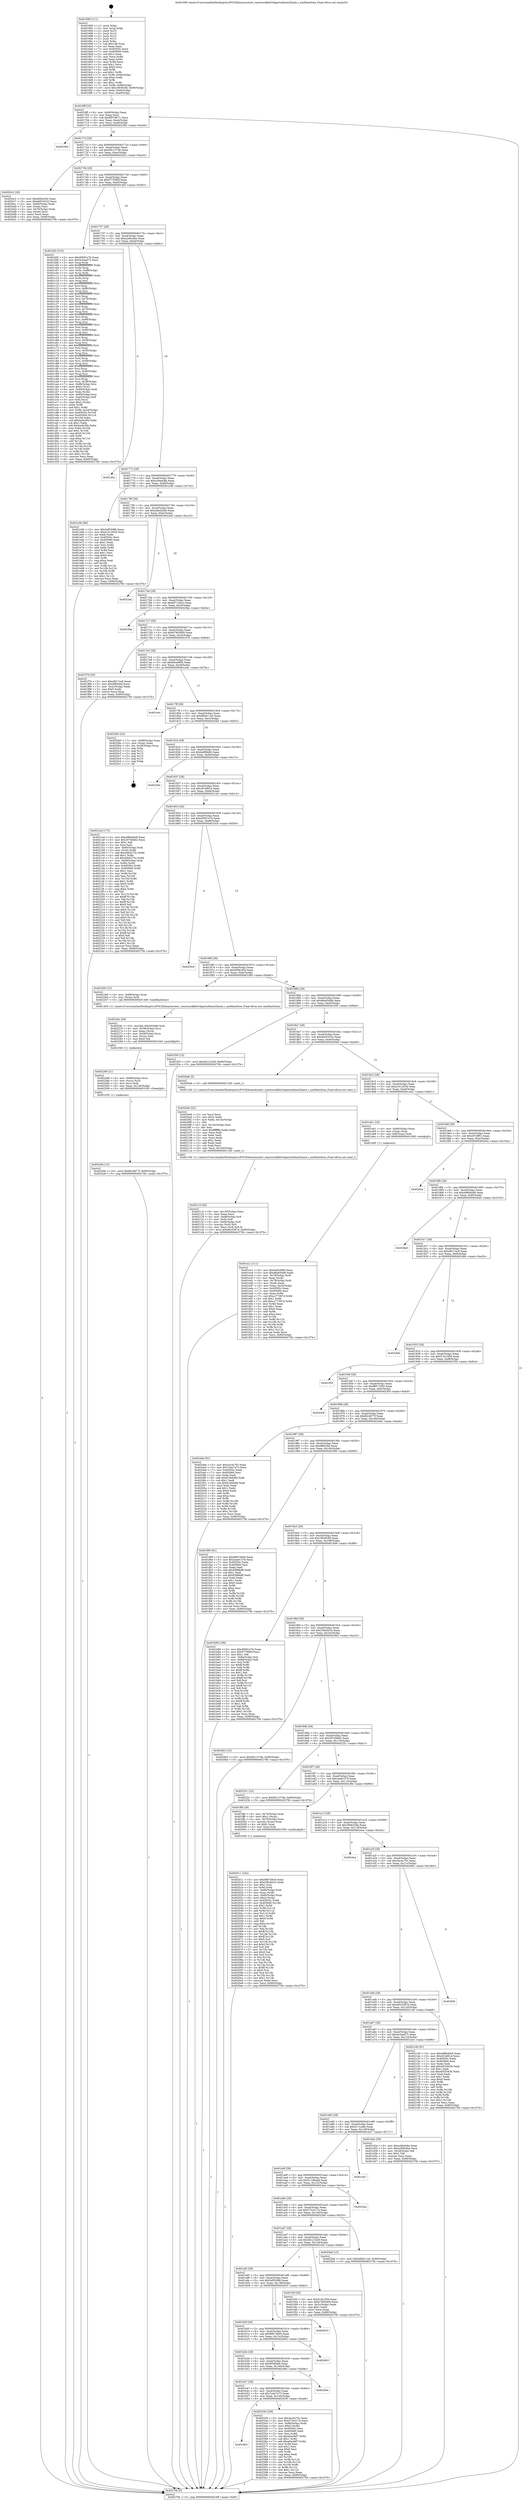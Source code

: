 digraph "0x401690" {
  label = "0x401690 (/mnt/c/Users/mathe/Desktop/tcc/POCII/binaries/extr_reactossdklib3rdpartylibxml2hash.c_xmlHashSize_Final-ollvm.out::main(0))"
  labelloc = "t"
  node[shape=record]

  Entry [label="",width=0.3,height=0.3,shape=circle,fillcolor=black,style=filled]
  "0x4016ff" [label="{
     0x4016ff [32]\l
     | [instrs]\l
     &nbsp;&nbsp;0x4016ff \<+6\>: mov -0x90(%rbp),%eax\l
     &nbsp;&nbsp;0x401705 \<+2\>: mov %eax,%ecx\l
     &nbsp;&nbsp;0x401707 \<+6\>: sub $0x8f578b71,%ecx\l
     &nbsp;&nbsp;0x40170d \<+6\>: mov %eax,-0xa4(%rbp)\l
     &nbsp;&nbsp;0x401713 \<+6\>: mov %ecx,-0xa8(%rbp)\l
     &nbsp;&nbsp;0x401719 \<+6\>: je 0000000000402364 \<main+0xcd4\>\l
  }"]
  "0x402364" [label="{
     0x402364\l
  }", style=dashed]
  "0x40171f" [label="{
     0x40171f [28]\l
     | [instrs]\l
     &nbsp;&nbsp;0x40171f \<+5\>: jmp 0000000000401724 \<main+0x94\>\l
     &nbsp;&nbsp;0x401724 \<+6\>: mov -0xa4(%rbp),%eax\l
     &nbsp;&nbsp;0x40172a \<+5\>: sub $0x95c1374b,%eax\l
     &nbsp;&nbsp;0x40172f \<+6\>: mov %eax,-0xac(%rbp)\l
     &nbsp;&nbsp;0x401735 \<+6\>: je 00000000004020c2 \<main+0xa32\>\l
  }"]
  Exit [label="",width=0.3,height=0.3,shape=circle,fillcolor=black,style=filled,peripheries=2]
  "0x4020c2" [label="{
     0x4020c2 [36]\l
     | [instrs]\l
     &nbsp;&nbsp;0x4020c2 \<+5\>: mov $0xd0f4c45e,%eax\l
     &nbsp;&nbsp;0x4020c7 \<+5\>: mov $0xdd033232,%ecx\l
     &nbsp;&nbsp;0x4020cc \<+4\>: mov -0x60(%rbp),%rdx\l
     &nbsp;&nbsp;0x4020d0 \<+2\>: mov (%rdx),%esi\l
     &nbsp;&nbsp;0x4020d2 \<+4\>: mov -0x70(%rbp),%rdx\l
     &nbsp;&nbsp;0x4020d6 \<+2\>: cmp (%rdx),%esi\l
     &nbsp;&nbsp;0x4020d8 \<+3\>: cmovl %ecx,%eax\l
     &nbsp;&nbsp;0x4020db \<+6\>: mov %eax,-0x90(%rbp)\l
     &nbsp;&nbsp;0x4020e1 \<+5\>: jmp 000000000040270b \<main+0x107b\>\l
  }"]
  "0x40173b" [label="{
     0x40173b [28]\l
     | [instrs]\l
     &nbsp;&nbsp;0x40173b \<+5\>: jmp 0000000000401740 \<main+0xb0\>\l
     &nbsp;&nbsp;0x401740 \<+6\>: mov -0xa4(%rbp),%eax\l
     &nbsp;&nbsp;0x401746 \<+5\>: sub $0x977f585f,%eax\l
     &nbsp;&nbsp;0x40174b \<+6\>: mov %eax,-0xb0(%rbp)\l
     &nbsp;&nbsp;0x401751 \<+6\>: je 0000000000401bf3 \<main+0x563\>\l
  }"]
  "0x401b63" [label="{
     0x401b63\l
  }", style=dashed]
  "0x401bf3" [label="{
     0x401bf3 [315]\l
     | [instrs]\l
     &nbsp;&nbsp;0x401bf3 \<+5\>: mov $0xd0091e7b,%eax\l
     &nbsp;&nbsp;0x401bf8 \<+5\>: mov $0x4c5aed73,%ecx\l
     &nbsp;&nbsp;0x401bfd \<+3\>: mov %rsp,%rdx\l
     &nbsp;&nbsp;0x401c00 \<+4\>: add $0xfffffffffffffff0,%rdx\l
     &nbsp;&nbsp;0x401c04 \<+3\>: mov %rdx,%rsp\l
     &nbsp;&nbsp;0x401c07 \<+7\>: mov %rdx,-0x88(%rbp)\l
     &nbsp;&nbsp;0x401c0e \<+3\>: mov %rsp,%rdx\l
     &nbsp;&nbsp;0x401c11 \<+4\>: add $0xfffffffffffffff0,%rdx\l
     &nbsp;&nbsp;0x401c15 \<+3\>: mov %rdx,%rsp\l
     &nbsp;&nbsp;0x401c18 \<+3\>: mov %rsp,%rsi\l
     &nbsp;&nbsp;0x401c1b \<+4\>: add $0xfffffffffffffff0,%rsi\l
     &nbsp;&nbsp;0x401c1f \<+3\>: mov %rsi,%rsp\l
     &nbsp;&nbsp;0x401c22 \<+4\>: mov %rsi,-0x80(%rbp)\l
     &nbsp;&nbsp;0x401c26 \<+3\>: mov %rsp,%rsi\l
     &nbsp;&nbsp;0x401c29 \<+4\>: add $0xfffffffffffffff0,%rsi\l
     &nbsp;&nbsp;0x401c2d \<+3\>: mov %rsi,%rsp\l
     &nbsp;&nbsp;0x401c30 \<+4\>: mov %rsi,-0x78(%rbp)\l
     &nbsp;&nbsp;0x401c34 \<+3\>: mov %rsp,%rsi\l
     &nbsp;&nbsp;0x401c37 \<+4\>: add $0xfffffffffffffff0,%rsi\l
     &nbsp;&nbsp;0x401c3b \<+3\>: mov %rsi,%rsp\l
     &nbsp;&nbsp;0x401c3e \<+4\>: mov %rsi,-0x70(%rbp)\l
     &nbsp;&nbsp;0x401c42 \<+3\>: mov %rsp,%rsi\l
     &nbsp;&nbsp;0x401c45 \<+4\>: add $0xfffffffffffffff0,%rsi\l
     &nbsp;&nbsp;0x401c49 \<+3\>: mov %rsi,%rsp\l
     &nbsp;&nbsp;0x401c4c \<+4\>: mov %rsi,-0x68(%rbp)\l
     &nbsp;&nbsp;0x401c50 \<+3\>: mov %rsp,%rsi\l
     &nbsp;&nbsp;0x401c53 \<+4\>: add $0xfffffffffffffff0,%rsi\l
     &nbsp;&nbsp;0x401c57 \<+3\>: mov %rsi,%rsp\l
     &nbsp;&nbsp;0x401c5a \<+4\>: mov %rsi,-0x60(%rbp)\l
     &nbsp;&nbsp;0x401c5e \<+3\>: mov %rsp,%rsi\l
     &nbsp;&nbsp;0x401c61 \<+4\>: add $0xfffffffffffffff0,%rsi\l
     &nbsp;&nbsp;0x401c65 \<+3\>: mov %rsi,%rsp\l
     &nbsp;&nbsp;0x401c68 \<+4\>: mov %rsi,-0x58(%rbp)\l
     &nbsp;&nbsp;0x401c6c \<+3\>: mov %rsp,%rsi\l
     &nbsp;&nbsp;0x401c6f \<+4\>: add $0xfffffffffffffff0,%rsi\l
     &nbsp;&nbsp;0x401c73 \<+3\>: mov %rsi,%rsp\l
     &nbsp;&nbsp;0x401c76 \<+4\>: mov %rsi,-0x50(%rbp)\l
     &nbsp;&nbsp;0x401c7a \<+3\>: mov %rsp,%rsi\l
     &nbsp;&nbsp;0x401c7d \<+4\>: add $0xfffffffffffffff0,%rsi\l
     &nbsp;&nbsp;0x401c81 \<+3\>: mov %rsi,%rsp\l
     &nbsp;&nbsp;0x401c84 \<+4\>: mov %rsi,-0x48(%rbp)\l
     &nbsp;&nbsp;0x401c88 \<+3\>: mov %rsp,%rsi\l
     &nbsp;&nbsp;0x401c8b \<+4\>: add $0xfffffffffffffff0,%rsi\l
     &nbsp;&nbsp;0x401c8f \<+3\>: mov %rsi,%rsp\l
     &nbsp;&nbsp;0x401c92 \<+4\>: mov %rsi,-0x40(%rbp)\l
     &nbsp;&nbsp;0x401c96 \<+3\>: mov %rsp,%rsi\l
     &nbsp;&nbsp;0x401c99 \<+4\>: add $0xfffffffffffffff0,%rsi\l
     &nbsp;&nbsp;0x401c9d \<+3\>: mov %rsi,%rsp\l
     &nbsp;&nbsp;0x401ca0 \<+4\>: mov %rsi,-0x38(%rbp)\l
     &nbsp;&nbsp;0x401ca4 \<+7\>: mov -0x88(%rbp),%rsi\l
     &nbsp;&nbsp;0x401cab \<+6\>: movl $0x0,(%rsi)\l
     &nbsp;&nbsp;0x401cb1 \<+6\>: mov -0x94(%rbp),%edi\l
     &nbsp;&nbsp;0x401cb7 \<+2\>: mov %edi,(%rdx)\l
     &nbsp;&nbsp;0x401cb9 \<+4\>: mov -0x80(%rbp),%rsi\l
     &nbsp;&nbsp;0x401cbd \<+7\>: mov -0xa0(%rbp),%r8\l
     &nbsp;&nbsp;0x401cc4 \<+3\>: mov %r8,(%rsi)\l
     &nbsp;&nbsp;0x401cc7 \<+3\>: cmpl $0x2,(%rdx)\l
     &nbsp;&nbsp;0x401cca \<+4\>: setne %r9b\l
     &nbsp;&nbsp;0x401cce \<+4\>: and $0x1,%r9b\l
     &nbsp;&nbsp;0x401cd2 \<+4\>: mov %r9b,-0x2d(%rbp)\l
     &nbsp;&nbsp;0x401cd6 \<+8\>: mov 0x40505c,%r10d\l
     &nbsp;&nbsp;0x401cde \<+8\>: mov 0x405060,%r11d\l
     &nbsp;&nbsp;0x401ce6 \<+3\>: mov %r10d,%ebx\l
     &nbsp;&nbsp;0x401ce9 \<+6\>: sub $0xba3e26b,%ebx\l
     &nbsp;&nbsp;0x401cef \<+3\>: sub $0x1,%ebx\l
     &nbsp;&nbsp;0x401cf2 \<+6\>: add $0xba3e26b,%ebx\l
     &nbsp;&nbsp;0x401cf8 \<+4\>: imul %ebx,%r10d\l
     &nbsp;&nbsp;0x401cfc \<+4\>: and $0x1,%r10d\l
     &nbsp;&nbsp;0x401d00 \<+4\>: cmp $0x0,%r10d\l
     &nbsp;&nbsp;0x401d04 \<+4\>: sete %r9b\l
     &nbsp;&nbsp;0x401d08 \<+4\>: cmp $0xa,%r11d\l
     &nbsp;&nbsp;0x401d0c \<+4\>: setl %r14b\l
     &nbsp;&nbsp;0x401d10 \<+3\>: mov %r9b,%r15b\l
     &nbsp;&nbsp;0x401d13 \<+3\>: and %r14b,%r15b\l
     &nbsp;&nbsp;0x401d16 \<+3\>: xor %r14b,%r9b\l
     &nbsp;&nbsp;0x401d19 \<+3\>: or %r9b,%r15b\l
     &nbsp;&nbsp;0x401d1c \<+4\>: test $0x1,%r15b\l
     &nbsp;&nbsp;0x401d20 \<+3\>: cmovne %ecx,%eax\l
     &nbsp;&nbsp;0x401d23 \<+6\>: mov %eax,-0x90(%rbp)\l
     &nbsp;&nbsp;0x401d29 \<+5\>: jmp 000000000040270b \<main+0x107b\>\l
  }"]
  "0x401757" [label="{
     0x401757 [28]\l
     | [instrs]\l
     &nbsp;&nbsp;0x401757 \<+5\>: jmp 000000000040175c \<main+0xcc\>\l
     &nbsp;&nbsp;0x40175c \<+6\>: mov -0xa4(%rbp),%eax\l
     &nbsp;&nbsp;0x401762 \<+5\>: sub $0xa208c4be,%eax\l
     &nbsp;&nbsp;0x401767 \<+6\>: mov %eax,-0xb4(%rbp)\l
     &nbsp;&nbsp;0x40176d \<+6\>: je 0000000000401d4c \<main+0x6bc\>\l
  }"]
  "0x402539" [label="{
     0x402539 [109]\l
     | [instrs]\l
     &nbsp;&nbsp;0x402539 \<+5\>: mov $0x3ec4c70c,%eax\l
     &nbsp;&nbsp;0x40253e \<+5\>: mov $0x573c0174,%ecx\l
     &nbsp;&nbsp;0x402543 \<+7\>: mov -0x88(%rbp),%rdx\l
     &nbsp;&nbsp;0x40254a \<+6\>: movl $0x0,(%rdx)\l
     &nbsp;&nbsp;0x402550 \<+7\>: mov 0x40505c,%esi\l
     &nbsp;&nbsp;0x402557 \<+7\>: mov 0x405060,%edi\l
     &nbsp;&nbsp;0x40255e \<+3\>: mov %esi,%r8d\l
     &nbsp;&nbsp;0x402561 \<+7\>: sub $0xa0ecfdf7,%r8d\l
     &nbsp;&nbsp;0x402568 \<+4\>: sub $0x1,%r8d\l
     &nbsp;&nbsp;0x40256c \<+7\>: add $0xa0ecfdf7,%r8d\l
     &nbsp;&nbsp;0x402573 \<+4\>: imul %r8d,%esi\l
     &nbsp;&nbsp;0x402577 \<+3\>: and $0x1,%esi\l
     &nbsp;&nbsp;0x40257a \<+3\>: cmp $0x0,%esi\l
     &nbsp;&nbsp;0x40257d \<+4\>: sete %r9b\l
     &nbsp;&nbsp;0x402581 \<+3\>: cmp $0xa,%edi\l
     &nbsp;&nbsp;0x402584 \<+4\>: setl %r10b\l
     &nbsp;&nbsp;0x402588 \<+3\>: mov %r9b,%r11b\l
     &nbsp;&nbsp;0x40258b \<+3\>: and %r10b,%r11b\l
     &nbsp;&nbsp;0x40258e \<+3\>: xor %r10b,%r9b\l
     &nbsp;&nbsp;0x402591 \<+3\>: or %r9b,%r11b\l
     &nbsp;&nbsp;0x402594 \<+4\>: test $0x1,%r11b\l
     &nbsp;&nbsp;0x402598 \<+3\>: cmovne %ecx,%eax\l
     &nbsp;&nbsp;0x40259b \<+6\>: mov %eax,-0x90(%rbp)\l
     &nbsp;&nbsp;0x4025a1 \<+5\>: jmp 000000000040270b \<main+0x107b\>\l
  }"]
  "0x401d4c" [label="{
     0x401d4c\l
  }", style=dashed]
  "0x401773" [label="{
     0x401773 [28]\l
     | [instrs]\l
     &nbsp;&nbsp;0x401773 \<+5\>: jmp 0000000000401778 \<main+0xe8\>\l
     &nbsp;&nbsp;0x401778 \<+6\>: mov -0xa4(%rbp),%eax\l
     &nbsp;&nbsp;0x40177e \<+5\>: sub $0xa36edc8a,%eax\l
     &nbsp;&nbsp;0x401783 \<+6\>: mov %eax,-0xb8(%rbp)\l
     &nbsp;&nbsp;0x401789 \<+6\>: je 0000000000401e5b \<main+0x7cb\>\l
  }"]
  "0x401b47" [label="{
     0x401b47 [28]\l
     | [instrs]\l
     &nbsp;&nbsp;0x401b47 \<+5\>: jmp 0000000000401b4c \<main+0x4bc\>\l
     &nbsp;&nbsp;0x401b4c \<+6\>: mov -0xa4(%rbp),%eax\l
     &nbsp;&nbsp;0x401b52 \<+5\>: sub $0x7a4e7a73,%eax\l
     &nbsp;&nbsp;0x401b57 \<+6\>: mov %eax,-0x144(%rbp)\l
     &nbsp;&nbsp;0x401b5d \<+6\>: je 0000000000402539 \<main+0xea9\>\l
  }"]
  "0x401e5b" [label="{
     0x401e5b [86]\l
     | [instrs]\l
     &nbsp;&nbsp;0x401e5b \<+5\>: mov $0x5ef53086,%eax\l
     &nbsp;&nbsp;0x401e60 \<+5\>: mov $0xe1012634,%ecx\l
     &nbsp;&nbsp;0x401e65 \<+2\>: xor %edx,%edx\l
     &nbsp;&nbsp;0x401e67 \<+7\>: mov 0x40505c,%esi\l
     &nbsp;&nbsp;0x401e6e \<+7\>: mov 0x405060,%edi\l
     &nbsp;&nbsp;0x401e75 \<+3\>: sub $0x1,%edx\l
     &nbsp;&nbsp;0x401e78 \<+3\>: mov %esi,%r8d\l
     &nbsp;&nbsp;0x401e7b \<+3\>: add %edx,%r8d\l
     &nbsp;&nbsp;0x401e7e \<+4\>: imul %r8d,%esi\l
     &nbsp;&nbsp;0x401e82 \<+3\>: and $0x1,%esi\l
     &nbsp;&nbsp;0x401e85 \<+3\>: cmp $0x0,%esi\l
     &nbsp;&nbsp;0x401e88 \<+4\>: sete %r9b\l
     &nbsp;&nbsp;0x401e8c \<+3\>: cmp $0xa,%edi\l
     &nbsp;&nbsp;0x401e8f \<+4\>: setl %r10b\l
     &nbsp;&nbsp;0x401e93 \<+3\>: mov %r9b,%r11b\l
     &nbsp;&nbsp;0x401e96 \<+3\>: and %r10b,%r11b\l
     &nbsp;&nbsp;0x401e99 \<+3\>: xor %r10b,%r9b\l
     &nbsp;&nbsp;0x401e9c \<+3\>: or %r9b,%r11b\l
     &nbsp;&nbsp;0x401e9f \<+4\>: test $0x1,%r11b\l
     &nbsp;&nbsp;0x401ea3 \<+3\>: cmovne %ecx,%eax\l
     &nbsp;&nbsp;0x401ea6 \<+6\>: mov %eax,-0x90(%rbp)\l
     &nbsp;&nbsp;0x401eac \<+5\>: jmp 000000000040270b \<main+0x107b\>\l
  }"]
  "0x40178f" [label="{
     0x40178f [28]\l
     | [instrs]\l
     &nbsp;&nbsp;0x40178f \<+5\>: jmp 0000000000401794 \<main+0x104\>\l
     &nbsp;&nbsp;0x401794 \<+6\>: mov -0xa4(%rbp),%eax\l
     &nbsp;&nbsp;0x40179a \<+5\>: sub $0xa4b42eb0,%eax\l
     &nbsp;&nbsp;0x40179f \<+6\>: mov %eax,-0xbc(%rbp)\l
     &nbsp;&nbsp;0x4017a5 \<+6\>: je 00000000004022ad \<main+0xc1d\>\l
  }"]
  "0x40246e" [label="{
     0x40246e\l
  }", style=dashed]
  "0x4022ad" [label="{
     0x4022ad\l
  }", style=dashed]
  "0x4017ab" [label="{
     0x4017ab [28]\l
     | [instrs]\l
     &nbsp;&nbsp;0x4017ab \<+5\>: jmp 00000000004017b0 \<main+0x120\>\l
     &nbsp;&nbsp;0x4017b0 \<+6\>: mov -0xa4(%rbp),%eax\l
     &nbsp;&nbsp;0x4017b6 \<+5\>: sub $0xb6714b2c,%eax\l
     &nbsp;&nbsp;0x4017bb \<+6\>: mov %eax,-0xc0(%rbp)\l
     &nbsp;&nbsp;0x4017c1 \<+6\>: je 00000000004023ba \<main+0xd2a\>\l
  }"]
  "0x401b2b" [label="{
     0x401b2b [28]\l
     | [instrs]\l
     &nbsp;&nbsp;0x401b2b \<+5\>: jmp 0000000000401b30 \<main+0x4a0\>\l
     &nbsp;&nbsp;0x401b30 \<+6\>: mov -0xa4(%rbp),%eax\l
     &nbsp;&nbsp;0x401b36 \<+5\>: sub $0x6f3d0efa,%eax\l
     &nbsp;&nbsp;0x401b3b \<+6\>: mov %eax,-0x140(%rbp)\l
     &nbsp;&nbsp;0x401b41 \<+6\>: je 000000000040246e \<main+0xdde\>\l
  }"]
  "0x4023ba" [label="{
     0x4023ba\l
  }", style=dashed]
  "0x4017c7" [label="{
     0x4017c7 [28]\l
     | [instrs]\l
     &nbsp;&nbsp;0x4017c7 \<+5\>: jmp 00000000004017cc \<main+0x13c\>\l
     &nbsp;&nbsp;0x4017cc \<+6\>: mov -0xa4(%rbp),%eax\l
     &nbsp;&nbsp;0x4017d2 \<+5\>: sub $0xb7905d00,%eax\l
     &nbsp;&nbsp;0x4017d7 \<+6\>: mov %eax,-0xc4(%rbp)\l
     &nbsp;&nbsp;0x4017dd \<+6\>: je 0000000000401f7b \<main+0x8eb\>\l
  }"]
  "0x402663" [label="{
     0x402663\l
  }", style=dashed]
  "0x401f7b" [label="{
     0x401f7b [30]\l
     | [instrs]\l
     &nbsp;&nbsp;0x401f7b \<+5\>: mov $0xef017ec6,%eax\l
     &nbsp;&nbsp;0x401f80 \<+5\>: mov $0x4f6026d,%ecx\l
     &nbsp;&nbsp;0x401f85 \<+3\>: mov -0x2c(%rbp),%edx\l
     &nbsp;&nbsp;0x401f88 \<+3\>: cmp $0x0,%edx\l
     &nbsp;&nbsp;0x401f8b \<+3\>: cmove %ecx,%eax\l
     &nbsp;&nbsp;0x401f8e \<+6\>: mov %eax,-0x90(%rbp)\l
     &nbsp;&nbsp;0x401f94 \<+5\>: jmp 000000000040270b \<main+0x107b\>\l
  }"]
  "0x4017e3" [label="{
     0x4017e3 [28]\l
     | [instrs]\l
     &nbsp;&nbsp;0x4017e3 \<+5\>: jmp 00000000004017e8 \<main+0x158\>\l
     &nbsp;&nbsp;0x4017e8 \<+6\>: mov -0xa4(%rbp),%eax\l
     &nbsp;&nbsp;0x4017ee \<+5\>: sub $0xb9ca9f04,%eax\l
     &nbsp;&nbsp;0x4017f3 \<+6\>: mov %eax,-0xc8(%rbp)\l
     &nbsp;&nbsp;0x4017f9 \<+6\>: je 0000000000401e4c \<main+0x7bc\>\l
  }"]
  "0x401b0f" [label="{
     0x401b0f [28]\l
     | [instrs]\l
     &nbsp;&nbsp;0x401b0f \<+5\>: jmp 0000000000401b14 \<main+0x484\>\l
     &nbsp;&nbsp;0x401b14 \<+6\>: mov -0xa4(%rbp),%eax\l
     &nbsp;&nbsp;0x401b1a \<+5\>: sub $0x6867d0e0,%eax\l
     &nbsp;&nbsp;0x401b1f \<+6\>: mov %eax,-0x13c(%rbp)\l
     &nbsp;&nbsp;0x401b25 \<+6\>: je 0000000000402663 \<main+0xfd3\>\l
  }"]
  "0x401e4c" [label="{
     0x401e4c\l
  }", style=dashed]
  "0x4017ff" [label="{
     0x4017ff [28]\l
     | [instrs]\l
     &nbsp;&nbsp;0x4017ff \<+5\>: jmp 0000000000401804 \<main+0x174\>\l
     &nbsp;&nbsp;0x401804 \<+6\>: mov -0xa4(%rbp),%eax\l
     &nbsp;&nbsp;0x40180a \<+5\>: sub $0xb9d411a5,%eax\l
     &nbsp;&nbsp;0x40180f \<+6\>: mov %eax,-0xcc(%rbp)\l
     &nbsp;&nbsp;0x401815 \<+6\>: je 00000000004025b5 \<main+0xf25\>\l
  }"]
  "0x402633" [label="{
     0x402633\l
  }", style=dashed]
  "0x4025b5" [label="{
     0x4025b5 [24]\l
     | [instrs]\l
     &nbsp;&nbsp;0x4025b5 \<+7\>: mov -0x88(%rbp),%rax\l
     &nbsp;&nbsp;0x4025bc \<+2\>: mov (%rax),%eax\l
     &nbsp;&nbsp;0x4025be \<+4\>: lea -0x28(%rbp),%rsp\l
     &nbsp;&nbsp;0x4025c2 \<+1\>: pop %rbx\l
     &nbsp;&nbsp;0x4025c3 \<+2\>: pop %r12\l
     &nbsp;&nbsp;0x4025c5 \<+2\>: pop %r13\l
     &nbsp;&nbsp;0x4025c7 \<+2\>: pop %r14\l
     &nbsp;&nbsp;0x4025c9 \<+2\>: pop %r15\l
     &nbsp;&nbsp;0x4025cb \<+1\>: pop %rbp\l
     &nbsp;&nbsp;0x4025cc \<+1\>: ret\l
  }"]
  "0x40181b" [label="{
     0x40181b [28]\l
     | [instrs]\l
     &nbsp;&nbsp;0x40181b \<+5\>: jmp 0000000000401820 \<main+0x190\>\l
     &nbsp;&nbsp;0x401820 \<+6\>: mov -0xa4(%rbp),%eax\l
     &nbsp;&nbsp;0x401826 \<+5\>: sub $0xbef86b9c,%eax\l
     &nbsp;&nbsp;0x40182b \<+6\>: mov %eax,-0xd0(%rbp)\l
     &nbsp;&nbsp;0x401831 \<+6\>: je 000000000040230e \<main+0xc7e\>\l
  }"]
  "0x40229e" [label="{
     0x40229e [15]\l
     | [instrs]\l
     &nbsp;&nbsp;0x40229e \<+10\>: movl $0xfb24877f,-0x90(%rbp)\l
     &nbsp;&nbsp;0x4022a8 \<+5\>: jmp 000000000040270b \<main+0x107b\>\l
  }"]
  "0x40230e" [label="{
     0x40230e\l
  }", style=dashed]
  "0x401837" [label="{
     0x401837 [28]\l
     | [instrs]\l
     &nbsp;&nbsp;0x401837 \<+5\>: jmp 000000000040183c \<main+0x1ac\>\l
     &nbsp;&nbsp;0x40183c \<+6\>: mov -0xa4(%rbp),%eax\l
     &nbsp;&nbsp;0x401842 \<+5\>: sub $0xc81bf81d,%eax\l
     &nbsp;&nbsp;0x401847 \<+6\>: mov %eax,-0xd4(%rbp)\l
     &nbsp;&nbsp;0x40184d \<+6\>: je 00000000004021a4 \<main+0xb14\>\l
  }"]
  "0x402289" [label="{
     0x402289 [21]\l
     | [instrs]\l
     &nbsp;&nbsp;0x402289 \<+4\>: mov -0x68(%rbp),%rcx\l
     &nbsp;&nbsp;0x40228d \<+3\>: mov (%rcx),%rcx\l
     &nbsp;&nbsp;0x402290 \<+3\>: mov %rcx,%rdi\l
     &nbsp;&nbsp;0x402293 \<+6\>: mov %eax,-0x154(%rbp)\l
     &nbsp;&nbsp;0x402299 \<+5\>: call 0000000000401030 \<free@plt\>\l
     | [calls]\l
     &nbsp;&nbsp;0x401030 \{1\} (unknown)\l
  }"]
  "0x4021a4" [label="{
     0x4021a4 [173]\l
     | [instrs]\l
     &nbsp;&nbsp;0x4021a4 \<+5\>: mov $0xe98b40e9,%eax\l
     &nbsp;&nbsp;0x4021a9 \<+5\>: mov $0x29740b62,%ecx\l
     &nbsp;&nbsp;0x4021ae \<+2\>: mov $0x1,%dl\l
     &nbsp;&nbsp;0x4021b0 \<+2\>: xor %esi,%esi\l
     &nbsp;&nbsp;0x4021b2 \<+4\>: mov -0x60(%rbp),%rdi\l
     &nbsp;&nbsp;0x4021b6 \<+3\>: mov (%rdi),%r8d\l
     &nbsp;&nbsp;0x4021b9 \<+7\>: add $0xd4b0275c,%r8d\l
     &nbsp;&nbsp;0x4021c0 \<+4\>: add $0x1,%r8d\l
     &nbsp;&nbsp;0x4021c4 \<+7\>: sub $0xd4b0275c,%r8d\l
     &nbsp;&nbsp;0x4021cb \<+4\>: mov -0x60(%rbp),%rdi\l
     &nbsp;&nbsp;0x4021cf \<+3\>: mov %r8d,(%rdi)\l
     &nbsp;&nbsp;0x4021d2 \<+8\>: mov 0x40505c,%r8d\l
     &nbsp;&nbsp;0x4021da \<+8\>: mov 0x405060,%r9d\l
     &nbsp;&nbsp;0x4021e2 \<+3\>: sub $0x1,%esi\l
     &nbsp;&nbsp;0x4021e5 \<+3\>: mov %r8d,%r10d\l
     &nbsp;&nbsp;0x4021e8 \<+3\>: add %esi,%r10d\l
     &nbsp;&nbsp;0x4021eb \<+4\>: imul %r10d,%r8d\l
     &nbsp;&nbsp;0x4021ef \<+4\>: and $0x1,%r8d\l
     &nbsp;&nbsp;0x4021f3 \<+4\>: cmp $0x0,%r8d\l
     &nbsp;&nbsp;0x4021f7 \<+4\>: sete %r11b\l
     &nbsp;&nbsp;0x4021fb \<+4\>: cmp $0xa,%r9d\l
     &nbsp;&nbsp;0x4021ff \<+3\>: setl %bl\l
     &nbsp;&nbsp;0x402202 \<+3\>: mov %r11b,%r14b\l
     &nbsp;&nbsp;0x402205 \<+4\>: xor $0xff,%r14b\l
     &nbsp;&nbsp;0x402209 \<+3\>: mov %bl,%r15b\l
     &nbsp;&nbsp;0x40220c \<+4\>: xor $0xff,%r15b\l
     &nbsp;&nbsp;0x402210 \<+3\>: xor $0x0,%dl\l
     &nbsp;&nbsp;0x402213 \<+3\>: mov %r14b,%r12b\l
     &nbsp;&nbsp;0x402216 \<+4\>: and $0x0,%r12b\l
     &nbsp;&nbsp;0x40221a \<+3\>: and %dl,%r11b\l
     &nbsp;&nbsp;0x40221d \<+3\>: mov %r15b,%r13b\l
     &nbsp;&nbsp;0x402220 \<+4\>: and $0x0,%r13b\l
     &nbsp;&nbsp;0x402224 \<+2\>: and %dl,%bl\l
     &nbsp;&nbsp;0x402226 \<+3\>: or %r11b,%r12b\l
     &nbsp;&nbsp;0x402229 \<+3\>: or %bl,%r13b\l
     &nbsp;&nbsp;0x40222c \<+3\>: xor %r13b,%r12b\l
     &nbsp;&nbsp;0x40222f \<+3\>: or %r15b,%r14b\l
     &nbsp;&nbsp;0x402232 \<+4\>: xor $0xff,%r14b\l
     &nbsp;&nbsp;0x402236 \<+3\>: or $0x0,%dl\l
     &nbsp;&nbsp;0x402239 \<+3\>: and %dl,%r14b\l
     &nbsp;&nbsp;0x40223c \<+3\>: or %r14b,%r12b\l
     &nbsp;&nbsp;0x40223f \<+4\>: test $0x1,%r12b\l
     &nbsp;&nbsp;0x402243 \<+3\>: cmovne %ecx,%eax\l
     &nbsp;&nbsp;0x402246 \<+6\>: mov %eax,-0x90(%rbp)\l
     &nbsp;&nbsp;0x40224c \<+5\>: jmp 000000000040270b \<main+0x107b\>\l
  }"]
  "0x401853" [label="{
     0x401853 [28]\l
     | [instrs]\l
     &nbsp;&nbsp;0x401853 \<+5\>: jmp 0000000000401858 \<main+0x1c8\>\l
     &nbsp;&nbsp;0x401858 \<+6\>: mov -0xa4(%rbp),%eax\l
     &nbsp;&nbsp;0x40185e \<+5\>: sub $0xd0091e7b,%eax\l
     &nbsp;&nbsp;0x401863 \<+6\>: mov %eax,-0xd8(%rbp)\l
     &nbsp;&nbsp;0x401869 \<+6\>: je 00000000004025cd \<main+0xf3d\>\l
  }"]
  "0x40226c" [label="{
     0x40226c [29]\l
     | [instrs]\l
     &nbsp;&nbsp;0x40226c \<+10\>: movabs $0x4030d6,%rdi\l
     &nbsp;&nbsp;0x402276 \<+4\>: mov -0x58(%rbp),%rcx\l
     &nbsp;&nbsp;0x40227a \<+2\>: mov %eax,(%rcx)\l
     &nbsp;&nbsp;0x40227c \<+4\>: mov -0x58(%rbp),%rcx\l
     &nbsp;&nbsp;0x402280 \<+2\>: mov (%rcx),%esi\l
     &nbsp;&nbsp;0x402282 \<+2\>: mov $0x0,%al\l
     &nbsp;&nbsp;0x402284 \<+5\>: call 0000000000401040 \<printf@plt\>\l
     | [calls]\l
     &nbsp;&nbsp;0x401040 \{1\} (unknown)\l
  }"]
  "0x4025cd" [label="{
     0x4025cd\l
  }", style=dashed]
  "0x40186f" [label="{
     0x40186f [28]\l
     | [instrs]\l
     &nbsp;&nbsp;0x40186f \<+5\>: jmp 0000000000401874 \<main+0x1e4\>\l
     &nbsp;&nbsp;0x401874 \<+6\>: mov -0xa4(%rbp),%eax\l
     &nbsp;&nbsp;0x40187a \<+5\>: sub $0xd0f4c45e,%eax\l
     &nbsp;&nbsp;0x40187f \<+6\>: mov %eax,-0xdc(%rbp)\l
     &nbsp;&nbsp;0x401885 \<+6\>: je 0000000000402260 \<main+0xbd0\>\l
  }"]
  "0x40211f" [label="{
     0x40211f [42]\l
     | [instrs]\l
     &nbsp;&nbsp;0x40211f \<+6\>: mov -0x150(%rbp),%ecx\l
     &nbsp;&nbsp;0x402125 \<+3\>: imul %eax,%ecx\l
     &nbsp;&nbsp;0x402128 \<+4\>: mov -0x68(%rbp),%r8\l
     &nbsp;&nbsp;0x40212c \<+3\>: mov (%r8),%r8\l
     &nbsp;&nbsp;0x40212f \<+4\>: mov -0x60(%rbp),%r9\l
     &nbsp;&nbsp;0x402133 \<+3\>: movslq (%r9),%r9\l
     &nbsp;&nbsp;0x402136 \<+4\>: mov %ecx,(%r8,%r9,4)\l
     &nbsp;&nbsp;0x40213a \<+10\>: movl $0x4623387d,-0x90(%rbp)\l
     &nbsp;&nbsp;0x402144 \<+5\>: jmp 000000000040270b \<main+0x107b\>\l
  }"]
  "0x402260" [label="{
     0x402260 [12]\l
     | [instrs]\l
     &nbsp;&nbsp;0x402260 \<+4\>: mov -0x68(%rbp),%rax\l
     &nbsp;&nbsp;0x402264 \<+3\>: mov (%rax),%rdi\l
     &nbsp;&nbsp;0x402267 \<+5\>: call 0000000000401400 \<xmlHashSize\>\l
     | [calls]\l
     &nbsp;&nbsp;0x401400 \{1\} (/mnt/c/Users/mathe/Desktop/tcc/POCII/binaries/extr_reactossdklib3rdpartylibxml2hash.c_xmlHashSize_Final-ollvm.out::xmlHashSize)\l
  }"]
  "0x40188b" [label="{
     0x40188b [28]\l
     | [instrs]\l
     &nbsp;&nbsp;0x40188b \<+5\>: jmp 0000000000401890 \<main+0x200\>\l
     &nbsp;&nbsp;0x401890 \<+6\>: mov -0xa4(%rbp),%eax\l
     &nbsp;&nbsp;0x401896 \<+5\>: sub $0xd6a05dd8,%eax\l
     &nbsp;&nbsp;0x40189b \<+6\>: mov %eax,-0xe0(%rbp)\l
     &nbsp;&nbsp;0x4018a1 \<+6\>: je 0000000000401f30 \<main+0x8a0\>\l
  }"]
  "0x4020eb" [label="{
     0x4020eb [52]\l
     | [instrs]\l
     &nbsp;&nbsp;0x4020eb \<+2\>: xor %ecx,%ecx\l
     &nbsp;&nbsp;0x4020ed \<+5\>: mov $0x2,%edx\l
     &nbsp;&nbsp;0x4020f2 \<+6\>: mov %edx,-0x14c(%rbp)\l
     &nbsp;&nbsp;0x4020f8 \<+1\>: cltd\l
     &nbsp;&nbsp;0x4020f9 \<+6\>: mov -0x14c(%rbp),%esi\l
     &nbsp;&nbsp;0x4020ff \<+2\>: idiv %esi\l
     &nbsp;&nbsp;0x402101 \<+6\>: imul $0xfffffffe,%edx,%edx\l
     &nbsp;&nbsp;0x402107 \<+2\>: mov %ecx,%edi\l
     &nbsp;&nbsp;0x402109 \<+2\>: sub %edx,%edi\l
     &nbsp;&nbsp;0x40210b \<+2\>: mov %ecx,%edx\l
     &nbsp;&nbsp;0x40210d \<+3\>: sub $0x1,%edx\l
     &nbsp;&nbsp;0x402110 \<+2\>: add %edx,%edi\l
     &nbsp;&nbsp;0x402112 \<+2\>: sub %edi,%ecx\l
     &nbsp;&nbsp;0x402114 \<+6\>: mov %ecx,-0x150(%rbp)\l
     &nbsp;&nbsp;0x40211a \<+5\>: call 0000000000401160 \<next_i\>\l
     | [calls]\l
     &nbsp;&nbsp;0x401160 \{1\} (/mnt/c/Users/mathe/Desktop/tcc/POCII/binaries/extr_reactossdklib3rdpartylibxml2hash.c_xmlHashSize_Final-ollvm.out::next_i)\l
  }"]
  "0x401f30" [label="{
     0x401f30 [15]\l
     | [instrs]\l
     &nbsp;&nbsp;0x401f30 \<+10\>: movl $0x5b121bc9,-0x90(%rbp)\l
     &nbsp;&nbsp;0x401f3a \<+5\>: jmp 000000000040270b \<main+0x107b\>\l
  }"]
  "0x4018a7" [label="{
     0x4018a7 [28]\l
     | [instrs]\l
     &nbsp;&nbsp;0x4018a7 \<+5\>: jmp 00000000004018ac \<main+0x21c\>\l
     &nbsp;&nbsp;0x4018ac \<+6\>: mov -0xa4(%rbp),%eax\l
     &nbsp;&nbsp;0x4018b2 \<+5\>: sub $0xdd033232,%eax\l
     &nbsp;&nbsp;0x4018b7 \<+6\>: mov %eax,-0xe4(%rbp)\l
     &nbsp;&nbsp;0x4018bd \<+6\>: je 00000000004020e6 \<main+0xa56\>\l
  }"]
  "0x402011" [label="{
     0x402011 [162]\l
     | [instrs]\l
     &nbsp;&nbsp;0x402011 \<+5\>: mov $0x6867d0e0,%ecx\l
     &nbsp;&nbsp;0x402016 \<+5\>: mov $0x258c841b,%edx\l
     &nbsp;&nbsp;0x40201b \<+3\>: mov $0x1,%sil\l
     &nbsp;&nbsp;0x40201e \<+3\>: xor %r8d,%r8d\l
     &nbsp;&nbsp;0x402021 \<+4\>: mov -0x68(%rbp),%rdi\l
     &nbsp;&nbsp;0x402025 \<+3\>: mov %rax,(%rdi)\l
     &nbsp;&nbsp;0x402028 \<+4\>: mov -0x60(%rbp),%rax\l
     &nbsp;&nbsp;0x40202c \<+6\>: movl $0x0,(%rax)\l
     &nbsp;&nbsp;0x402032 \<+8\>: mov 0x40505c,%r9d\l
     &nbsp;&nbsp;0x40203a \<+8\>: mov 0x405060,%r10d\l
     &nbsp;&nbsp;0x402042 \<+4\>: sub $0x1,%r8d\l
     &nbsp;&nbsp;0x402046 \<+3\>: mov %r9d,%r11d\l
     &nbsp;&nbsp;0x402049 \<+3\>: add %r8d,%r11d\l
     &nbsp;&nbsp;0x40204c \<+4\>: imul %r11d,%r9d\l
     &nbsp;&nbsp;0x402050 \<+4\>: and $0x1,%r9d\l
     &nbsp;&nbsp;0x402054 \<+4\>: cmp $0x0,%r9d\l
     &nbsp;&nbsp;0x402058 \<+3\>: sete %bl\l
     &nbsp;&nbsp;0x40205b \<+4\>: cmp $0xa,%r10d\l
     &nbsp;&nbsp;0x40205f \<+4\>: setl %r14b\l
     &nbsp;&nbsp;0x402063 \<+3\>: mov %bl,%r15b\l
     &nbsp;&nbsp;0x402066 \<+4\>: xor $0xff,%r15b\l
     &nbsp;&nbsp;0x40206a \<+3\>: mov %r14b,%r12b\l
     &nbsp;&nbsp;0x40206d \<+4\>: xor $0xff,%r12b\l
     &nbsp;&nbsp;0x402071 \<+4\>: xor $0x0,%sil\l
     &nbsp;&nbsp;0x402075 \<+3\>: mov %r15b,%r13b\l
     &nbsp;&nbsp;0x402078 \<+4\>: and $0x0,%r13b\l
     &nbsp;&nbsp;0x40207c \<+3\>: and %sil,%bl\l
     &nbsp;&nbsp;0x40207f \<+3\>: mov %r12b,%al\l
     &nbsp;&nbsp;0x402082 \<+2\>: and $0x0,%al\l
     &nbsp;&nbsp;0x402084 \<+3\>: and %sil,%r14b\l
     &nbsp;&nbsp;0x402087 \<+3\>: or %bl,%r13b\l
     &nbsp;&nbsp;0x40208a \<+3\>: or %r14b,%al\l
     &nbsp;&nbsp;0x40208d \<+3\>: xor %al,%r13b\l
     &nbsp;&nbsp;0x402090 \<+3\>: or %r12b,%r15b\l
     &nbsp;&nbsp;0x402093 \<+4\>: xor $0xff,%r15b\l
     &nbsp;&nbsp;0x402097 \<+4\>: or $0x0,%sil\l
     &nbsp;&nbsp;0x40209b \<+3\>: and %sil,%r15b\l
     &nbsp;&nbsp;0x40209e \<+3\>: or %r15b,%r13b\l
     &nbsp;&nbsp;0x4020a1 \<+4\>: test $0x1,%r13b\l
     &nbsp;&nbsp;0x4020a5 \<+3\>: cmovne %edx,%ecx\l
     &nbsp;&nbsp;0x4020a8 \<+6\>: mov %ecx,-0x90(%rbp)\l
     &nbsp;&nbsp;0x4020ae \<+5\>: jmp 000000000040270b \<main+0x107b\>\l
  }"]
  "0x4020e6" [label="{
     0x4020e6 [5]\l
     | [instrs]\l
     &nbsp;&nbsp;0x4020e6 \<+5\>: call 0000000000401160 \<next_i\>\l
     | [calls]\l
     &nbsp;&nbsp;0x401160 \{1\} (/mnt/c/Users/mathe/Desktop/tcc/POCII/binaries/extr_reactossdklib3rdpartylibxml2hash.c_xmlHashSize_Final-ollvm.out::next_i)\l
  }"]
  "0x4018c3" [label="{
     0x4018c3 [28]\l
     | [instrs]\l
     &nbsp;&nbsp;0x4018c3 \<+5\>: jmp 00000000004018c8 \<main+0x238\>\l
     &nbsp;&nbsp;0x4018c8 \<+6\>: mov -0xa4(%rbp),%eax\l
     &nbsp;&nbsp;0x4018ce \<+5\>: sub $0xe1012634,%eax\l
     &nbsp;&nbsp;0x4018d3 \<+6\>: mov %eax,-0xe8(%rbp)\l
     &nbsp;&nbsp;0x4018d9 \<+6\>: je 0000000000401eb1 \<main+0x821\>\l
  }"]
  "0x401af3" [label="{
     0x401af3 [28]\l
     | [instrs]\l
     &nbsp;&nbsp;0x401af3 \<+5\>: jmp 0000000000401af8 \<main+0x468\>\l
     &nbsp;&nbsp;0x401af8 \<+6\>: mov -0xa4(%rbp),%eax\l
     &nbsp;&nbsp;0x401afe \<+5\>: sub $0x5ef53086,%eax\l
     &nbsp;&nbsp;0x401b03 \<+6\>: mov %eax,-0x138(%rbp)\l
     &nbsp;&nbsp;0x401b09 \<+6\>: je 0000000000402633 \<main+0xfa3\>\l
  }"]
  "0x401eb1" [label="{
     0x401eb1 [16]\l
     | [instrs]\l
     &nbsp;&nbsp;0x401eb1 \<+4\>: mov -0x80(%rbp),%rax\l
     &nbsp;&nbsp;0x401eb5 \<+3\>: mov (%rax),%rax\l
     &nbsp;&nbsp;0x401eb8 \<+4\>: mov 0x8(%rax),%rdi\l
     &nbsp;&nbsp;0x401ebc \<+5\>: call 0000000000401060 \<atoi@plt\>\l
     | [calls]\l
     &nbsp;&nbsp;0x401060 \{1\} (unknown)\l
  }"]
  "0x4018df" [label="{
     0x4018df [28]\l
     | [instrs]\l
     &nbsp;&nbsp;0x4018df \<+5\>: jmp 00000000004018e4 \<main+0x254\>\l
     &nbsp;&nbsp;0x4018e4 \<+6\>: mov -0xa4(%rbp),%eax\l
     &nbsp;&nbsp;0x4018ea \<+5\>: sub $0xe97eff51,%eax\l
     &nbsp;&nbsp;0x4018ef \<+6\>: mov %eax,-0xec(%rbp)\l
     &nbsp;&nbsp;0x4018f5 \<+6\>: je 00000000004026ca \<main+0x103a\>\l
  }"]
  "0x401f3f" [label="{
     0x401f3f [30]\l
     | [instrs]\l
     &nbsp;&nbsp;0x401f3f \<+5\>: mov $0xf13e1956,%eax\l
     &nbsp;&nbsp;0x401f44 \<+5\>: mov $0xb7905d00,%ecx\l
     &nbsp;&nbsp;0x401f49 \<+3\>: mov -0x2c(%rbp),%edx\l
     &nbsp;&nbsp;0x401f4c \<+3\>: cmp $0x1,%edx\l
     &nbsp;&nbsp;0x401f4f \<+3\>: cmovl %ecx,%eax\l
     &nbsp;&nbsp;0x401f52 \<+6\>: mov %eax,-0x90(%rbp)\l
     &nbsp;&nbsp;0x401f58 \<+5\>: jmp 000000000040270b \<main+0x107b\>\l
  }"]
  "0x4026ca" [label="{
     0x4026ca\l
  }", style=dashed]
  "0x4018fb" [label="{
     0x4018fb [28]\l
     | [instrs]\l
     &nbsp;&nbsp;0x4018fb \<+5\>: jmp 0000000000401900 \<main+0x270\>\l
     &nbsp;&nbsp;0x401900 \<+6\>: mov -0xa4(%rbp),%eax\l
     &nbsp;&nbsp;0x401906 \<+5\>: sub $0xe98b40e9,%eax\l
     &nbsp;&nbsp;0x40190b \<+6\>: mov %eax,-0xf0(%rbp)\l
     &nbsp;&nbsp;0x401911 \<+6\>: je 00000000004026a0 \<main+0x1010\>\l
  }"]
  "0x401ad7" [label="{
     0x401ad7 [28]\l
     | [instrs]\l
     &nbsp;&nbsp;0x401ad7 \<+5\>: jmp 0000000000401adc \<main+0x44c\>\l
     &nbsp;&nbsp;0x401adc \<+6\>: mov -0xa4(%rbp),%eax\l
     &nbsp;&nbsp;0x401ae2 \<+5\>: sub $0x5b121bc9,%eax\l
     &nbsp;&nbsp;0x401ae7 \<+6\>: mov %eax,-0x134(%rbp)\l
     &nbsp;&nbsp;0x401aed \<+6\>: je 0000000000401f3f \<main+0x8af\>\l
  }"]
  "0x4026a0" [label="{
     0x4026a0\l
  }", style=dashed]
  "0x401917" [label="{
     0x401917 [28]\l
     | [instrs]\l
     &nbsp;&nbsp;0x401917 \<+5\>: jmp 000000000040191c \<main+0x28c\>\l
     &nbsp;&nbsp;0x40191c \<+6\>: mov -0xa4(%rbp),%eax\l
     &nbsp;&nbsp;0x401922 \<+5\>: sub $0xef017ec6,%eax\l
     &nbsp;&nbsp;0x401927 \<+6\>: mov %eax,-0xf4(%rbp)\l
     &nbsp;&nbsp;0x40192d \<+6\>: je 00000000004024bb \<main+0xe2b\>\l
  }"]
  "0x4025a6" [label="{
     0x4025a6 [15]\l
     | [instrs]\l
     &nbsp;&nbsp;0x4025a6 \<+10\>: movl $0xb9d411a5,-0x90(%rbp)\l
     &nbsp;&nbsp;0x4025b0 \<+5\>: jmp 000000000040270b \<main+0x107b\>\l
  }"]
  "0x4024bb" [label="{
     0x4024bb\l
  }", style=dashed]
  "0x401933" [label="{
     0x401933 [28]\l
     | [instrs]\l
     &nbsp;&nbsp;0x401933 \<+5\>: jmp 0000000000401938 \<main+0x2a8\>\l
     &nbsp;&nbsp;0x401938 \<+6\>: mov -0xa4(%rbp),%eax\l
     &nbsp;&nbsp;0x40193e \<+5\>: sub $0xf13e1956,%eax\l
     &nbsp;&nbsp;0x401943 \<+6\>: mov %eax,-0xf8(%rbp)\l
     &nbsp;&nbsp;0x401949 \<+6\>: je 0000000000401f5d \<main+0x8cd\>\l
  }"]
  "0x401abb" [label="{
     0x401abb [28]\l
     | [instrs]\l
     &nbsp;&nbsp;0x401abb \<+5\>: jmp 0000000000401ac0 \<main+0x430\>\l
     &nbsp;&nbsp;0x401ac0 \<+6\>: mov -0xa4(%rbp),%eax\l
     &nbsp;&nbsp;0x401ac6 \<+5\>: sub $0x573c0174,%eax\l
     &nbsp;&nbsp;0x401acb \<+6\>: mov %eax,-0x130(%rbp)\l
     &nbsp;&nbsp;0x401ad1 \<+6\>: je 00000000004025a6 \<main+0xf16\>\l
  }"]
  "0x401f5d" [label="{
     0x401f5d\l
  }", style=dashed]
  "0x40194f" [label="{
     0x40194f [28]\l
     | [instrs]\l
     &nbsp;&nbsp;0x40194f \<+5\>: jmp 0000000000401954 \<main+0x2c4\>\l
     &nbsp;&nbsp;0x401954 \<+6\>: mov -0xa4(%rbp),%eax\l
     &nbsp;&nbsp;0x40195a \<+5\>: sub $0xf8671092,%eax\l
     &nbsp;&nbsp;0x40195f \<+6\>: mov %eax,-0xfc(%rbp)\l
     &nbsp;&nbsp;0x401965 \<+6\>: je 000000000040245f \<main+0xdcf\>\l
  }"]
  "0x4022ea" [label="{
     0x4022ea\l
  }", style=dashed]
  "0x40245f" [label="{
     0x40245f\l
  }", style=dashed]
  "0x40196b" [label="{
     0x40196b [28]\l
     | [instrs]\l
     &nbsp;&nbsp;0x40196b \<+5\>: jmp 0000000000401970 \<main+0x2e0\>\l
     &nbsp;&nbsp;0x401970 \<+6\>: mov -0xa4(%rbp),%eax\l
     &nbsp;&nbsp;0x401976 \<+5\>: sub $0xfb24877f,%eax\l
     &nbsp;&nbsp;0x40197b \<+6\>: mov %eax,-0x100(%rbp)\l
     &nbsp;&nbsp;0x401981 \<+6\>: je 00000000004024de \<main+0xe4e\>\l
  }"]
  "0x401a9f" [label="{
     0x401a9f [28]\l
     | [instrs]\l
     &nbsp;&nbsp;0x401a9f \<+5\>: jmp 0000000000401aa4 \<main+0x414\>\l
     &nbsp;&nbsp;0x401aa4 \<+6\>: mov -0xa4(%rbp),%eax\l
     &nbsp;&nbsp;0x401aaa \<+5\>: sub $0x5119baa8,%eax\l
     &nbsp;&nbsp;0x401aaf \<+6\>: mov %eax,-0x12c(%rbp)\l
     &nbsp;&nbsp;0x401ab5 \<+6\>: je 00000000004022ea \<main+0xc5a\>\l
  }"]
  "0x4024de" [label="{
     0x4024de [91]\l
     | [instrs]\l
     &nbsp;&nbsp;0x4024de \<+5\>: mov $0x3ec4c70c,%eax\l
     &nbsp;&nbsp;0x4024e3 \<+5\>: mov $0x7a4e7a73,%ecx\l
     &nbsp;&nbsp;0x4024e8 \<+7\>: mov 0x40505c,%edx\l
     &nbsp;&nbsp;0x4024ef \<+7\>: mov 0x405060,%esi\l
     &nbsp;&nbsp;0x4024f6 \<+2\>: mov %edx,%edi\l
     &nbsp;&nbsp;0x4024f8 \<+6\>: add $0x819e64fd,%edi\l
     &nbsp;&nbsp;0x4024fe \<+3\>: sub $0x1,%edi\l
     &nbsp;&nbsp;0x402501 \<+6\>: sub $0x819e64fd,%edi\l
     &nbsp;&nbsp;0x402507 \<+3\>: imul %edi,%edx\l
     &nbsp;&nbsp;0x40250a \<+3\>: and $0x1,%edx\l
     &nbsp;&nbsp;0x40250d \<+3\>: cmp $0x0,%edx\l
     &nbsp;&nbsp;0x402510 \<+4\>: sete %r8b\l
     &nbsp;&nbsp;0x402514 \<+3\>: cmp $0xa,%esi\l
     &nbsp;&nbsp;0x402517 \<+4\>: setl %r9b\l
     &nbsp;&nbsp;0x40251b \<+3\>: mov %r8b,%r10b\l
     &nbsp;&nbsp;0x40251e \<+3\>: and %r9b,%r10b\l
     &nbsp;&nbsp;0x402521 \<+3\>: xor %r9b,%r8b\l
     &nbsp;&nbsp;0x402524 \<+3\>: or %r8b,%r10b\l
     &nbsp;&nbsp;0x402527 \<+4\>: test $0x1,%r10b\l
     &nbsp;&nbsp;0x40252b \<+3\>: cmovne %ecx,%eax\l
     &nbsp;&nbsp;0x40252e \<+6\>: mov %eax,-0x90(%rbp)\l
     &nbsp;&nbsp;0x402534 \<+5\>: jmp 000000000040270b \<main+0x107b\>\l
  }"]
  "0x401987" [label="{
     0x401987 [28]\l
     | [instrs]\l
     &nbsp;&nbsp;0x401987 \<+5\>: jmp 000000000040198c \<main+0x2fc\>\l
     &nbsp;&nbsp;0x40198c \<+6\>: mov -0xa4(%rbp),%eax\l
     &nbsp;&nbsp;0x401992 \<+5\>: sub $0x4f6026d,%eax\l
     &nbsp;&nbsp;0x401997 \<+6\>: mov %eax,-0x104(%rbp)\l
     &nbsp;&nbsp;0x40199d \<+6\>: je 0000000000401f99 \<main+0x909\>\l
  }"]
  "0x401da7" [label="{
     0x401da7\l
  }", style=dashed]
  "0x401f99" [label="{
     0x401f99 [91]\l
     | [instrs]\l
     &nbsp;&nbsp;0x401f99 \<+5\>: mov $0x6867d0e0,%eax\l
     &nbsp;&nbsp;0x401f9e \<+5\>: mov $0x2ea91378,%ecx\l
     &nbsp;&nbsp;0x401fa3 \<+7\>: mov 0x40505c,%edx\l
     &nbsp;&nbsp;0x401faa \<+7\>: mov 0x405060,%esi\l
     &nbsp;&nbsp;0x401fb1 \<+2\>: mov %edx,%edi\l
     &nbsp;&nbsp;0x401fb3 \<+6\>: add $0x83f88ef8,%edi\l
     &nbsp;&nbsp;0x401fb9 \<+3\>: sub $0x1,%edi\l
     &nbsp;&nbsp;0x401fbc \<+6\>: sub $0x83f88ef8,%edi\l
     &nbsp;&nbsp;0x401fc2 \<+3\>: imul %edi,%edx\l
     &nbsp;&nbsp;0x401fc5 \<+3\>: and $0x1,%edx\l
     &nbsp;&nbsp;0x401fc8 \<+3\>: cmp $0x0,%edx\l
     &nbsp;&nbsp;0x401fcb \<+4\>: sete %r8b\l
     &nbsp;&nbsp;0x401fcf \<+3\>: cmp $0xa,%esi\l
     &nbsp;&nbsp;0x401fd2 \<+4\>: setl %r9b\l
     &nbsp;&nbsp;0x401fd6 \<+3\>: mov %r8b,%r10b\l
     &nbsp;&nbsp;0x401fd9 \<+3\>: and %r9b,%r10b\l
     &nbsp;&nbsp;0x401fdc \<+3\>: xor %r9b,%r8b\l
     &nbsp;&nbsp;0x401fdf \<+3\>: or %r8b,%r10b\l
     &nbsp;&nbsp;0x401fe2 \<+4\>: test $0x1,%r10b\l
     &nbsp;&nbsp;0x401fe6 \<+3\>: cmovne %ecx,%eax\l
     &nbsp;&nbsp;0x401fe9 \<+6\>: mov %eax,-0x90(%rbp)\l
     &nbsp;&nbsp;0x401fef \<+5\>: jmp 000000000040270b \<main+0x107b\>\l
  }"]
  "0x4019a3" [label="{
     0x4019a3 [28]\l
     | [instrs]\l
     &nbsp;&nbsp;0x4019a3 \<+5\>: jmp 00000000004019a8 \<main+0x318\>\l
     &nbsp;&nbsp;0x4019a8 \<+6\>: mov -0xa4(%rbp),%eax\l
     &nbsp;&nbsp;0x4019ae \<+5\>: sub $0x169363fd,%eax\l
     &nbsp;&nbsp;0x4019b3 \<+6\>: mov %eax,-0x108(%rbp)\l
     &nbsp;&nbsp;0x4019b9 \<+6\>: je 0000000000401b89 \<main+0x4f9\>\l
  }"]
  "0x401ec1" [label="{
     0x401ec1 [111]\l
     | [instrs]\l
     &nbsp;&nbsp;0x401ec1 \<+5\>: mov $0x5ef53086,%ecx\l
     &nbsp;&nbsp;0x401ec6 \<+5\>: mov $0xd6a05dd8,%edx\l
     &nbsp;&nbsp;0x401ecb \<+4\>: mov -0x78(%rbp),%rdi\l
     &nbsp;&nbsp;0x401ecf \<+2\>: mov %eax,(%rdi)\l
     &nbsp;&nbsp;0x401ed1 \<+4\>: mov -0x78(%rbp),%rdi\l
     &nbsp;&nbsp;0x401ed5 \<+2\>: mov (%rdi),%eax\l
     &nbsp;&nbsp;0x401ed7 \<+3\>: mov %eax,-0x2c(%rbp)\l
     &nbsp;&nbsp;0x401eda \<+7\>: mov 0x40505c,%eax\l
     &nbsp;&nbsp;0x401ee1 \<+7\>: mov 0x405060,%esi\l
     &nbsp;&nbsp;0x401ee8 \<+3\>: mov %eax,%r8d\l
     &nbsp;&nbsp;0x401eeb \<+7\>: sub $0xcc77397d,%r8d\l
     &nbsp;&nbsp;0x401ef2 \<+4\>: sub $0x1,%r8d\l
     &nbsp;&nbsp;0x401ef6 \<+7\>: add $0xcc77397d,%r8d\l
     &nbsp;&nbsp;0x401efd \<+4\>: imul %r8d,%eax\l
     &nbsp;&nbsp;0x401f01 \<+3\>: and $0x1,%eax\l
     &nbsp;&nbsp;0x401f04 \<+3\>: cmp $0x0,%eax\l
     &nbsp;&nbsp;0x401f07 \<+4\>: sete %r9b\l
     &nbsp;&nbsp;0x401f0b \<+3\>: cmp $0xa,%esi\l
     &nbsp;&nbsp;0x401f0e \<+4\>: setl %r10b\l
     &nbsp;&nbsp;0x401f12 \<+3\>: mov %r9b,%r11b\l
     &nbsp;&nbsp;0x401f15 \<+3\>: and %r10b,%r11b\l
     &nbsp;&nbsp;0x401f18 \<+3\>: xor %r10b,%r9b\l
     &nbsp;&nbsp;0x401f1b \<+3\>: or %r9b,%r11b\l
     &nbsp;&nbsp;0x401f1e \<+4\>: test $0x1,%r11b\l
     &nbsp;&nbsp;0x401f22 \<+3\>: cmovne %edx,%ecx\l
     &nbsp;&nbsp;0x401f25 \<+6\>: mov %ecx,-0x90(%rbp)\l
     &nbsp;&nbsp;0x401f2b \<+5\>: jmp 000000000040270b \<main+0x107b\>\l
  }"]
  "0x401b89" [label="{
     0x401b89 [106]\l
     | [instrs]\l
     &nbsp;&nbsp;0x401b89 \<+5\>: mov $0xd0091e7b,%eax\l
     &nbsp;&nbsp;0x401b8e \<+5\>: mov $0x977f585f,%ecx\l
     &nbsp;&nbsp;0x401b93 \<+2\>: mov $0x1,%dl\l
     &nbsp;&nbsp;0x401b95 \<+7\>: mov -0x8a(%rbp),%sil\l
     &nbsp;&nbsp;0x401b9c \<+7\>: mov -0x89(%rbp),%dil\l
     &nbsp;&nbsp;0x401ba3 \<+3\>: mov %sil,%r8b\l
     &nbsp;&nbsp;0x401ba6 \<+4\>: xor $0xff,%r8b\l
     &nbsp;&nbsp;0x401baa \<+3\>: mov %dil,%r9b\l
     &nbsp;&nbsp;0x401bad \<+4\>: xor $0xff,%r9b\l
     &nbsp;&nbsp;0x401bb1 \<+3\>: xor $0x1,%dl\l
     &nbsp;&nbsp;0x401bb4 \<+3\>: mov %r8b,%r10b\l
     &nbsp;&nbsp;0x401bb7 \<+4\>: and $0xff,%r10b\l
     &nbsp;&nbsp;0x401bbb \<+3\>: and %dl,%sil\l
     &nbsp;&nbsp;0x401bbe \<+3\>: mov %r9b,%r11b\l
     &nbsp;&nbsp;0x401bc1 \<+4\>: and $0xff,%r11b\l
     &nbsp;&nbsp;0x401bc5 \<+3\>: and %dl,%dil\l
     &nbsp;&nbsp;0x401bc8 \<+3\>: or %sil,%r10b\l
     &nbsp;&nbsp;0x401bcb \<+3\>: or %dil,%r11b\l
     &nbsp;&nbsp;0x401bce \<+3\>: xor %r11b,%r10b\l
     &nbsp;&nbsp;0x401bd1 \<+3\>: or %r9b,%r8b\l
     &nbsp;&nbsp;0x401bd4 \<+4\>: xor $0xff,%r8b\l
     &nbsp;&nbsp;0x401bd8 \<+3\>: or $0x1,%dl\l
     &nbsp;&nbsp;0x401bdb \<+3\>: and %dl,%r8b\l
     &nbsp;&nbsp;0x401bde \<+3\>: or %r8b,%r10b\l
     &nbsp;&nbsp;0x401be1 \<+4\>: test $0x1,%r10b\l
     &nbsp;&nbsp;0x401be5 \<+3\>: cmovne %ecx,%eax\l
     &nbsp;&nbsp;0x401be8 \<+6\>: mov %eax,-0x90(%rbp)\l
     &nbsp;&nbsp;0x401bee \<+5\>: jmp 000000000040270b \<main+0x107b\>\l
  }"]
  "0x4019bf" [label="{
     0x4019bf [28]\l
     | [instrs]\l
     &nbsp;&nbsp;0x4019bf \<+5\>: jmp 00000000004019c4 \<main+0x334\>\l
     &nbsp;&nbsp;0x4019c4 \<+6\>: mov -0xa4(%rbp),%eax\l
     &nbsp;&nbsp;0x4019ca \<+5\>: sub $0x258c841b,%eax\l
     &nbsp;&nbsp;0x4019cf \<+6\>: mov %eax,-0x10c(%rbp)\l
     &nbsp;&nbsp;0x4019d5 \<+6\>: je 00000000004020b3 \<main+0xa23\>\l
  }"]
  "0x40270b" [label="{
     0x40270b [5]\l
     | [instrs]\l
     &nbsp;&nbsp;0x40270b \<+5\>: jmp 00000000004016ff \<main+0x6f\>\l
  }"]
  "0x401690" [label="{
     0x401690 [111]\l
     | [instrs]\l
     &nbsp;&nbsp;0x401690 \<+1\>: push %rbp\l
     &nbsp;&nbsp;0x401691 \<+3\>: mov %rsp,%rbp\l
     &nbsp;&nbsp;0x401694 \<+2\>: push %r15\l
     &nbsp;&nbsp;0x401696 \<+2\>: push %r14\l
     &nbsp;&nbsp;0x401698 \<+2\>: push %r13\l
     &nbsp;&nbsp;0x40169a \<+2\>: push %r12\l
     &nbsp;&nbsp;0x40169c \<+1\>: push %rbx\l
     &nbsp;&nbsp;0x40169d \<+7\>: sub $0x148,%rsp\l
     &nbsp;&nbsp;0x4016a4 \<+2\>: xor %eax,%eax\l
     &nbsp;&nbsp;0x4016a6 \<+7\>: mov 0x40505c,%ecx\l
     &nbsp;&nbsp;0x4016ad \<+7\>: mov 0x405060,%edx\l
     &nbsp;&nbsp;0x4016b4 \<+3\>: sub $0x1,%eax\l
     &nbsp;&nbsp;0x4016b7 \<+3\>: mov %ecx,%r8d\l
     &nbsp;&nbsp;0x4016ba \<+3\>: add %eax,%r8d\l
     &nbsp;&nbsp;0x4016bd \<+4\>: imul %r8d,%ecx\l
     &nbsp;&nbsp;0x4016c1 \<+3\>: and $0x1,%ecx\l
     &nbsp;&nbsp;0x4016c4 \<+3\>: cmp $0x0,%ecx\l
     &nbsp;&nbsp;0x4016c7 \<+4\>: sete %r9b\l
     &nbsp;&nbsp;0x4016cb \<+4\>: and $0x1,%r9b\l
     &nbsp;&nbsp;0x4016cf \<+7\>: mov %r9b,-0x8a(%rbp)\l
     &nbsp;&nbsp;0x4016d6 \<+3\>: cmp $0xa,%edx\l
     &nbsp;&nbsp;0x4016d9 \<+4\>: setl %r9b\l
     &nbsp;&nbsp;0x4016dd \<+4\>: and $0x1,%r9b\l
     &nbsp;&nbsp;0x4016e1 \<+7\>: mov %r9b,-0x89(%rbp)\l
     &nbsp;&nbsp;0x4016e8 \<+10\>: movl $0x169363fd,-0x90(%rbp)\l
     &nbsp;&nbsp;0x4016f2 \<+6\>: mov %edi,-0x94(%rbp)\l
     &nbsp;&nbsp;0x4016f8 \<+7\>: mov %rsi,-0xa0(%rbp)\l
  }"]
  "0x401a83" [label="{
     0x401a83 [28]\l
     | [instrs]\l
     &nbsp;&nbsp;0x401a83 \<+5\>: jmp 0000000000401a88 \<main+0x3f8\>\l
     &nbsp;&nbsp;0x401a88 \<+6\>: mov -0xa4(%rbp),%eax\l
     &nbsp;&nbsp;0x401a8e \<+5\>: sub $0x4c7cca6e,%eax\l
     &nbsp;&nbsp;0x401a93 \<+6\>: mov %eax,-0x128(%rbp)\l
     &nbsp;&nbsp;0x401a99 \<+6\>: je 0000000000401da7 \<main+0x717\>\l
  }"]
  "0x401d2e" [label="{
     0x401d2e [30]\l
     | [instrs]\l
     &nbsp;&nbsp;0x401d2e \<+5\>: mov $0xa36edc8a,%eax\l
     &nbsp;&nbsp;0x401d33 \<+5\>: mov $0xa208c4be,%ecx\l
     &nbsp;&nbsp;0x401d38 \<+3\>: mov -0x2d(%rbp),%dl\l
     &nbsp;&nbsp;0x401d3b \<+3\>: test $0x1,%dl\l
     &nbsp;&nbsp;0x401d3e \<+3\>: cmovne %ecx,%eax\l
     &nbsp;&nbsp;0x401d41 \<+6\>: mov %eax,-0x90(%rbp)\l
     &nbsp;&nbsp;0x401d47 \<+5\>: jmp 000000000040270b \<main+0x107b\>\l
  }"]
  "0x4020b3" [label="{
     0x4020b3 [15]\l
     | [instrs]\l
     &nbsp;&nbsp;0x4020b3 \<+10\>: movl $0x95c1374b,-0x90(%rbp)\l
     &nbsp;&nbsp;0x4020bd \<+5\>: jmp 000000000040270b \<main+0x107b\>\l
  }"]
  "0x4019db" [label="{
     0x4019db [28]\l
     | [instrs]\l
     &nbsp;&nbsp;0x4019db \<+5\>: jmp 00000000004019e0 \<main+0x350\>\l
     &nbsp;&nbsp;0x4019e0 \<+6\>: mov -0xa4(%rbp),%eax\l
     &nbsp;&nbsp;0x4019e6 \<+5\>: sub $0x29740b62,%eax\l
     &nbsp;&nbsp;0x4019eb \<+6\>: mov %eax,-0x110(%rbp)\l
     &nbsp;&nbsp;0x4019f1 \<+6\>: je 0000000000402251 \<main+0xbc1\>\l
  }"]
  "0x401a67" [label="{
     0x401a67 [28]\l
     | [instrs]\l
     &nbsp;&nbsp;0x401a67 \<+5\>: jmp 0000000000401a6c \<main+0x3dc\>\l
     &nbsp;&nbsp;0x401a6c \<+6\>: mov -0xa4(%rbp),%eax\l
     &nbsp;&nbsp;0x401a72 \<+5\>: sub $0x4c5aed73,%eax\l
     &nbsp;&nbsp;0x401a77 \<+6\>: mov %eax,-0x124(%rbp)\l
     &nbsp;&nbsp;0x401a7d \<+6\>: je 0000000000401d2e \<main+0x69e\>\l
  }"]
  "0x402251" [label="{
     0x402251 [15]\l
     | [instrs]\l
     &nbsp;&nbsp;0x402251 \<+10\>: movl $0x95c1374b,-0x90(%rbp)\l
     &nbsp;&nbsp;0x40225b \<+5\>: jmp 000000000040270b \<main+0x107b\>\l
  }"]
  "0x4019f7" [label="{
     0x4019f7 [28]\l
     | [instrs]\l
     &nbsp;&nbsp;0x4019f7 \<+5\>: jmp 00000000004019fc \<main+0x36c\>\l
     &nbsp;&nbsp;0x4019fc \<+6\>: mov -0xa4(%rbp),%eax\l
     &nbsp;&nbsp;0x401a02 \<+5\>: sub $0x2ea91378,%eax\l
     &nbsp;&nbsp;0x401a07 \<+6\>: mov %eax,-0x114(%rbp)\l
     &nbsp;&nbsp;0x401a0d \<+6\>: je 0000000000401ff4 \<main+0x964\>\l
  }"]
  "0x402149" [label="{
     0x402149 [91]\l
     | [instrs]\l
     &nbsp;&nbsp;0x402149 \<+5\>: mov $0xe98b40e9,%eax\l
     &nbsp;&nbsp;0x40214e \<+5\>: mov $0xc81bf81d,%ecx\l
     &nbsp;&nbsp;0x402153 \<+7\>: mov 0x40505c,%edx\l
     &nbsp;&nbsp;0x40215a \<+7\>: mov 0x405060,%esi\l
     &nbsp;&nbsp;0x402161 \<+2\>: mov %edx,%edi\l
     &nbsp;&nbsp;0x402163 \<+6\>: add $0x40520436,%edi\l
     &nbsp;&nbsp;0x402169 \<+3\>: sub $0x1,%edi\l
     &nbsp;&nbsp;0x40216c \<+6\>: sub $0x40520436,%edi\l
     &nbsp;&nbsp;0x402172 \<+3\>: imul %edi,%edx\l
     &nbsp;&nbsp;0x402175 \<+3\>: and $0x1,%edx\l
     &nbsp;&nbsp;0x402178 \<+3\>: cmp $0x0,%edx\l
     &nbsp;&nbsp;0x40217b \<+4\>: sete %r8b\l
     &nbsp;&nbsp;0x40217f \<+3\>: cmp $0xa,%esi\l
     &nbsp;&nbsp;0x402182 \<+4\>: setl %r9b\l
     &nbsp;&nbsp;0x402186 \<+3\>: mov %r8b,%r10b\l
     &nbsp;&nbsp;0x402189 \<+3\>: and %r9b,%r10b\l
     &nbsp;&nbsp;0x40218c \<+3\>: xor %r9b,%r8b\l
     &nbsp;&nbsp;0x40218f \<+3\>: or %r8b,%r10b\l
     &nbsp;&nbsp;0x402192 \<+4\>: test $0x1,%r10b\l
     &nbsp;&nbsp;0x402196 \<+3\>: cmovne %ecx,%eax\l
     &nbsp;&nbsp;0x402199 \<+6\>: mov %eax,-0x90(%rbp)\l
     &nbsp;&nbsp;0x40219f \<+5\>: jmp 000000000040270b \<main+0x107b\>\l
  }"]
  "0x401ff4" [label="{
     0x401ff4 [29]\l
     | [instrs]\l
     &nbsp;&nbsp;0x401ff4 \<+4\>: mov -0x70(%rbp),%rax\l
     &nbsp;&nbsp;0x401ff8 \<+6\>: movl $0x1,(%rax)\l
     &nbsp;&nbsp;0x401ffe \<+4\>: mov -0x70(%rbp),%rax\l
     &nbsp;&nbsp;0x402002 \<+3\>: movslq (%rax),%rax\l
     &nbsp;&nbsp;0x402005 \<+4\>: shl $0x2,%rax\l
     &nbsp;&nbsp;0x402009 \<+3\>: mov %rax,%rdi\l
     &nbsp;&nbsp;0x40200c \<+5\>: call 0000000000401050 \<malloc@plt\>\l
     | [calls]\l
     &nbsp;&nbsp;0x401050 \{1\} (unknown)\l
  }"]
  "0x401a13" [label="{
     0x401a13 [28]\l
     | [instrs]\l
     &nbsp;&nbsp;0x401a13 \<+5\>: jmp 0000000000401a18 \<main+0x388\>\l
     &nbsp;&nbsp;0x401a18 \<+6\>: mov -0xa4(%rbp),%eax\l
     &nbsp;&nbsp;0x401a1e \<+5\>: sub $0x366b328a,%eax\l
     &nbsp;&nbsp;0x401a23 \<+6\>: mov %eax,-0x118(%rbp)\l
     &nbsp;&nbsp;0x401a29 \<+6\>: je 00000000004024ca \<main+0xe3a\>\l
  }"]
  "0x401a4b" [label="{
     0x401a4b [28]\l
     | [instrs]\l
     &nbsp;&nbsp;0x401a4b \<+5\>: jmp 0000000000401a50 \<main+0x3c0\>\l
     &nbsp;&nbsp;0x401a50 \<+6\>: mov -0xa4(%rbp),%eax\l
     &nbsp;&nbsp;0x401a56 \<+5\>: sub $0x4623387d,%eax\l
     &nbsp;&nbsp;0x401a5b \<+6\>: mov %eax,-0x120(%rbp)\l
     &nbsp;&nbsp;0x401a61 \<+6\>: je 0000000000402149 \<main+0xab9\>\l
  }"]
  "0x4024ca" [label="{
     0x4024ca\l
  }", style=dashed]
  "0x401a2f" [label="{
     0x401a2f [28]\l
     | [instrs]\l
     &nbsp;&nbsp;0x401a2f \<+5\>: jmp 0000000000401a34 \<main+0x3a4\>\l
     &nbsp;&nbsp;0x401a34 \<+6\>: mov -0xa4(%rbp),%eax\l
     &nbsp;&nbsp;0x401a3a \<+5\>: sub $0x3ec4c70c,%eax\l
     &nbsp;&nbsp;0x401a3f \<+6\>: mov %eax,-0x11c(%rbp)\l
     &nbsp;&nbsp;0x401a45 \<+6\>: je 00000000004026f4 \<main+0x1064\>\l
  }"]
  "0x4026f4" [label="{
     0x4026f4\l
  }", style=dashed]
  Entry -> "0x401690" [label=" 1"]
  "0x4016ff" -> "0x402364" [label=" 0"]
  "0x4016ff" -> "0x40171f" [label=" 22"]
  "0x4025b5" -> Exit [label=" 1"]
  "0x40171f" -> "0x4020c2" [label=" 2"]
  "0x40171f" -> "0x40173b" [label=" 20"]
  "0x4025a6" -> "0x40270b" [label=" 1"]
  "0x40173b" -> "0x401bf3" [label=" 1"]
  "0x40173b" -> "0x401757" [label=" 19"]
  "0x402539" -> "0x40270b" [label=" 1"]
  "0x401757" -> "0x401d4c" [label=" 0"]
  "0x401757" -> "0x401773" [label=" 19"]
  "0x401b47" -> "0x401b63" [label=" 0"]
  "0x401773" -> "0x401e5b" [label=" 1"]
  "0x401773" -> "0x40178f" [label=" 18"]
  "0x401b47" -> "0x402539" [label=" 1"]
  "0x40178f" -> "0x4022ad" [label=" 0"]
  "0x40178f" -> "0x4017ab" [label=" 18"]
  "0x401b2b" -> "0x401b47" [label=" 1"]
  "0x4017ab" -> "0x4023ba" [label=" 0"]
  "0x4017ab" -> "0x4017c7" [label=" 18"]
  "0x401b2b" -> "0x40246e" [label=" 0"]
  "0x4017c7" -> "0x401f7b" [label=" 1"]
  "0x4017c7" -> "0x4017e3" [label=" 17"]
  "0x401b0f" -> "0x401b2b" [label=" 1"]
  "0x4017e3" -> "0x401e4c" [label=" 0"]
  "0x4017e3" -> "0x4017ff" [label=" 17"]
  "0x401b0f" -> "0x402663" [label=" 0"]
  "0x4017ff" -> "0x4025b5" [label=" 1"]
  "0x4017ff" -> "0x40181b" [label=" 16"]
  "0x401af3" -> "0x401b0f" [label=" 1"]
  "0x40181b" -> "0x40230e" [label=" 0"]
  "0x40181b" -> "0x401837" [label=" 16"]
  "0x401af3" -> "0x402633" [label=" 0"]
  "0x401837" -> "0x4021a4" [label=" 1"]
  "0x401837" -> "0x401853" [label=" 15"]
  "0x4024de" -> "0x40270b" [label=" 1"]
  "0x401853" -> "0x4025cd" [label=" 0"]
  "0x401853" -> "0x40186f" [label=" 15"]
  "0x40229e" -> "0x40270b" [label=" 1"]
  "0x40186f" -> "0x402260" [label=" 1"]
  "0x40186f" -> "0x40188b" [label=" 14"]
  "0x402289" -> "0x40229e" [label=" 1"]
  "0x40188b" -> "0x401f30" [label=" 1"]
  "0x40188b" -> "0x4018a7" [label=" 13"]
  "0x40226c" -> "0x402289" [label=" 1"]
  "0x4018a7" -> "0x4020e6" [label=" 1"]
  "0x4018a7" -> "0x4018c3" [label=" 12"]
  "0x402260" -> "0x40226c" [label=" 1"]
  "0x4018c3" -> "0x401eb1" [label=" 1"]
  "0x4018c3" -> "0x4018df" [label=" 11"]
  "0x402251" -> "0x40270b" [label=" 1"]
  "0x4018df" -> "0x4026ca" [label=" 0"]
  "0x4018df" -> "0x4018fb" [label=" 11"]
  "0x4021a4" -> "0x40270b" [label=" 1"]
  "0x4018fb" -> "0x4026a0" [label=" 0"]
  "0x4018fb" -> "0x401917" [label=" 11"]
  "0x40211f" -> "0x40270b" [label=" 1"]
  "0x401917" -> "0x4024bb" [label=" 0"]
  "0x401917" -> "0x401933" [label=" 11"]
  "0x4020eb" -> "0x40211f" [label=" 1"]
  "0x401933" -> "0x401f5d" [label=" 0"]
  "0x401933" -> "0x40194f" [label=" 11"]
  "0x4020c2" -> "0x40270b" [label=" 2"]
  "0x40194f" -> "0x40245f" [label=" 0"]
  "0x40194f" -> "0x40196b" [label=" 11"]
  "0x4020b3" -> "0x40270b" [label=" 1"]
  "0x40196b" -> "0x4024de" [label=" 1"]
  "0x40196b" -> "0x401987" [label=" 10"]
  "0x401ff4" -> "0x402011" [label=" 1"]
  "0x401987" -> "0x401f99" [label=" 1"]
  "0x401987" -> "0x4019a3" [label=" 9"]
  "0x401f99" -> "0x40270b" [label=" 1"]
  "0x4019a3" -> "0x401b89" [label=" 1"]
  "0x4019a3" -> "0x4019bf" [label=" 8"]
  "0x401b89" -> "0x40270b" [label=" 1"]
  "0x401690" -> "0x4016ff" [label=" 1"]
  "0x40270b" -> "0x4016ff" [label=" 21"]
  "0x401f3f" -> "0x40270b" [label=" 1"]
  "0x401bf3" -> "0x40270b" [label=" 1"]
  "0x401ad7" -> "0x401af3" [label=" 1"]
  "0x4019bf" -> "0x4020b3" [label=" 1"]
  "0x4019bf" -> "0x4019db" [label=" 7"]
  "0x401ad7" -> "0x401f3f" [label=" 1"]
  "0x4019db" -> "0x402251" [label=" 1"]
  "0x4019db" -> "0x4019f7" [label=" 6"]
  "0x401abb" -> "0x401ad7" [label=" 2"]
  "0x4019f7" -> "0x401ff4" [label=" 1"]
  "0x4019f7" -> "0x401a13" [label=" 5"]
  "0x401abb" -> "0x4025a6" [label=" 1"]
  "0x401a13" -> "0x4024ca" [label=" 0"]
  "0x401a13" -> "0x401a2f" [label=" 5"]
  "0x401a9f" -> "0x401abb" [label=" 3"]
  "0x401a2f" -> "0x4026f4" [label=" 0"]
  "0x401a2f" -> "0x401a4b" [label=" 5"]
  "0x4020e6" -> "0x4020eb" [label=" 1"]
  "0x401a4b" -> "0x402149" [label=" 1"]
  "0x401a4b" -> "0x401a67" [label=" 4"]
  "0x402149" -> "0x40270b" [label=" 1"]
  "0x401a67" -> "0x401d2e" [label=" 1"]
  "0x401a67" -> "0x401a83" [label=" 3"]
  "0x401d2e" -> "0x40270b" [label=" 1"]
  "0x401e5b" -> "0x40270b" [label=" 1"]
  "0x401eb1" -> "0x401ec1" [label=" 1"]
  "0x401ec1" -> "0x40270b" [label=" 1"]
  "0x401f30" -> "0x40270b" [label=" 1"]
  "0x401f7b" -> "0x40270b" [label=" 1"]
  "0x401a83" -> "0x401da7" [label=" 0"]
  "0x401a83" -> "0x401a9f" [label=" 3"]
  "0x402011" -> "0x40270b" [label=" 1"]
  "0x401a9f" -> "0x4022ea" [label=" 0"]
}
